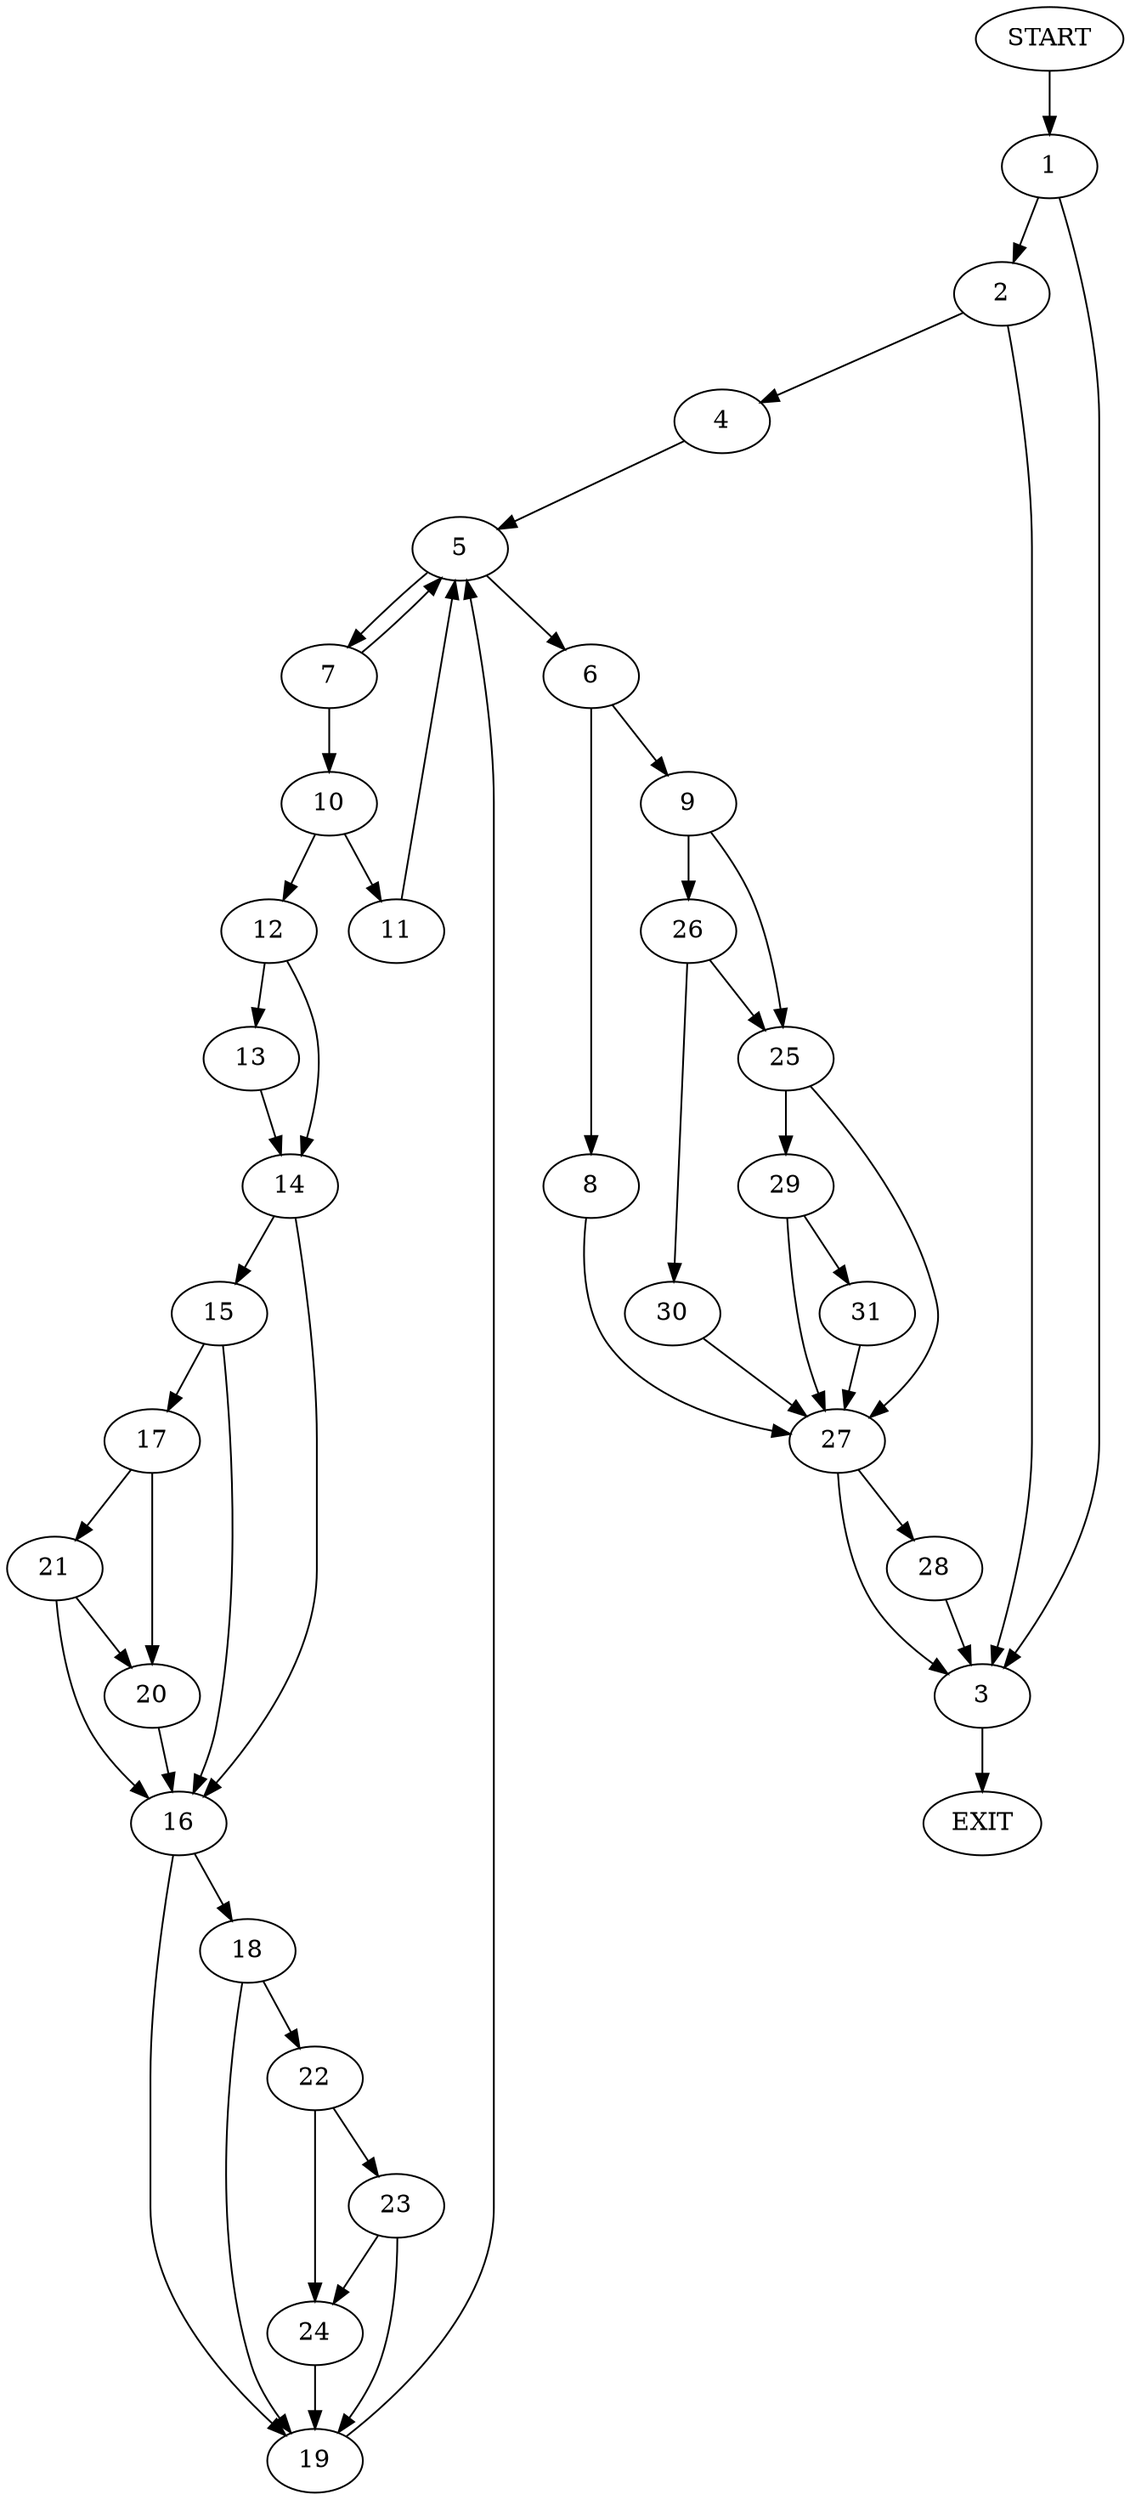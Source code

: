 digraph {
0 [label="START"]
32 [label="EXIT"]
0 -> 1
1 -> 2
1 -> 3
2 -> 3
2 -> 4
3 -> 32
4 -> 5
5 -> 6
5 -> 7
6 -> 8
6 -> 9
7 -> 10
7 -> 5
10 -> 11
10 -> 12
12 -> 13
12 -> 14
11 -> 5
13 -> 14
14 -> 15
14 -> 16
15 -> 17
15 -> 16
16 -> 18
16 -> 19
17 -> 20
17 -> 21
21 -> 20
21 -> 16
20 -> 16
18 -> 19
18 -> 22
19 -> 5
22 -> 23
22 -> 24
23 -> 19
23 -> 24
24 -> 19
9 -> 25
9 -> 26
8 -> 27
27 -> 3
27 -> 28
25 -> 29
25 -> 27
26 -> 25
26 -> 30
30 -> 27
29 -> 27
29 -> 31
31 -> 27
28 -> 3
}
